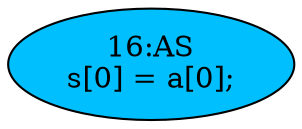 strict digraph "" {
	node [label="\N"];
	"16:AS"	[ast="<pyverilog.vparser.ast.Assign object at 0x7f59d5788890>",
		def_var="['s']",
		fillcolor=deepskyblue,
		label="16:AS
s[0] = a[0];",
		statements="[]",
		style=filled,
		typ=Assign,
		use_var="['a']"];
}
